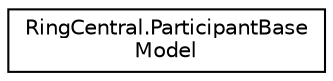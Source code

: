 digraph "Graphical Class Hierarchy"
{
 // LATEX_PDF_SIZE
  edge [fontname="Helvetica",fontsize="10",labelfontname="Helvetica",labelfontsize="10"];
  node [fontname="Helvetica",fontsize="10",shape=record];
  rankdir="LR";
  Node0 [label="RingCentral.ParticipantBase\lModel",height=0.2,width=0.4,color="black", fillcolor="white", style="filled",URL="$classRingCentral_1_1ParticipantBaseModel.html",tooltip="The internal IDs of RC-authenticated users."];
}
